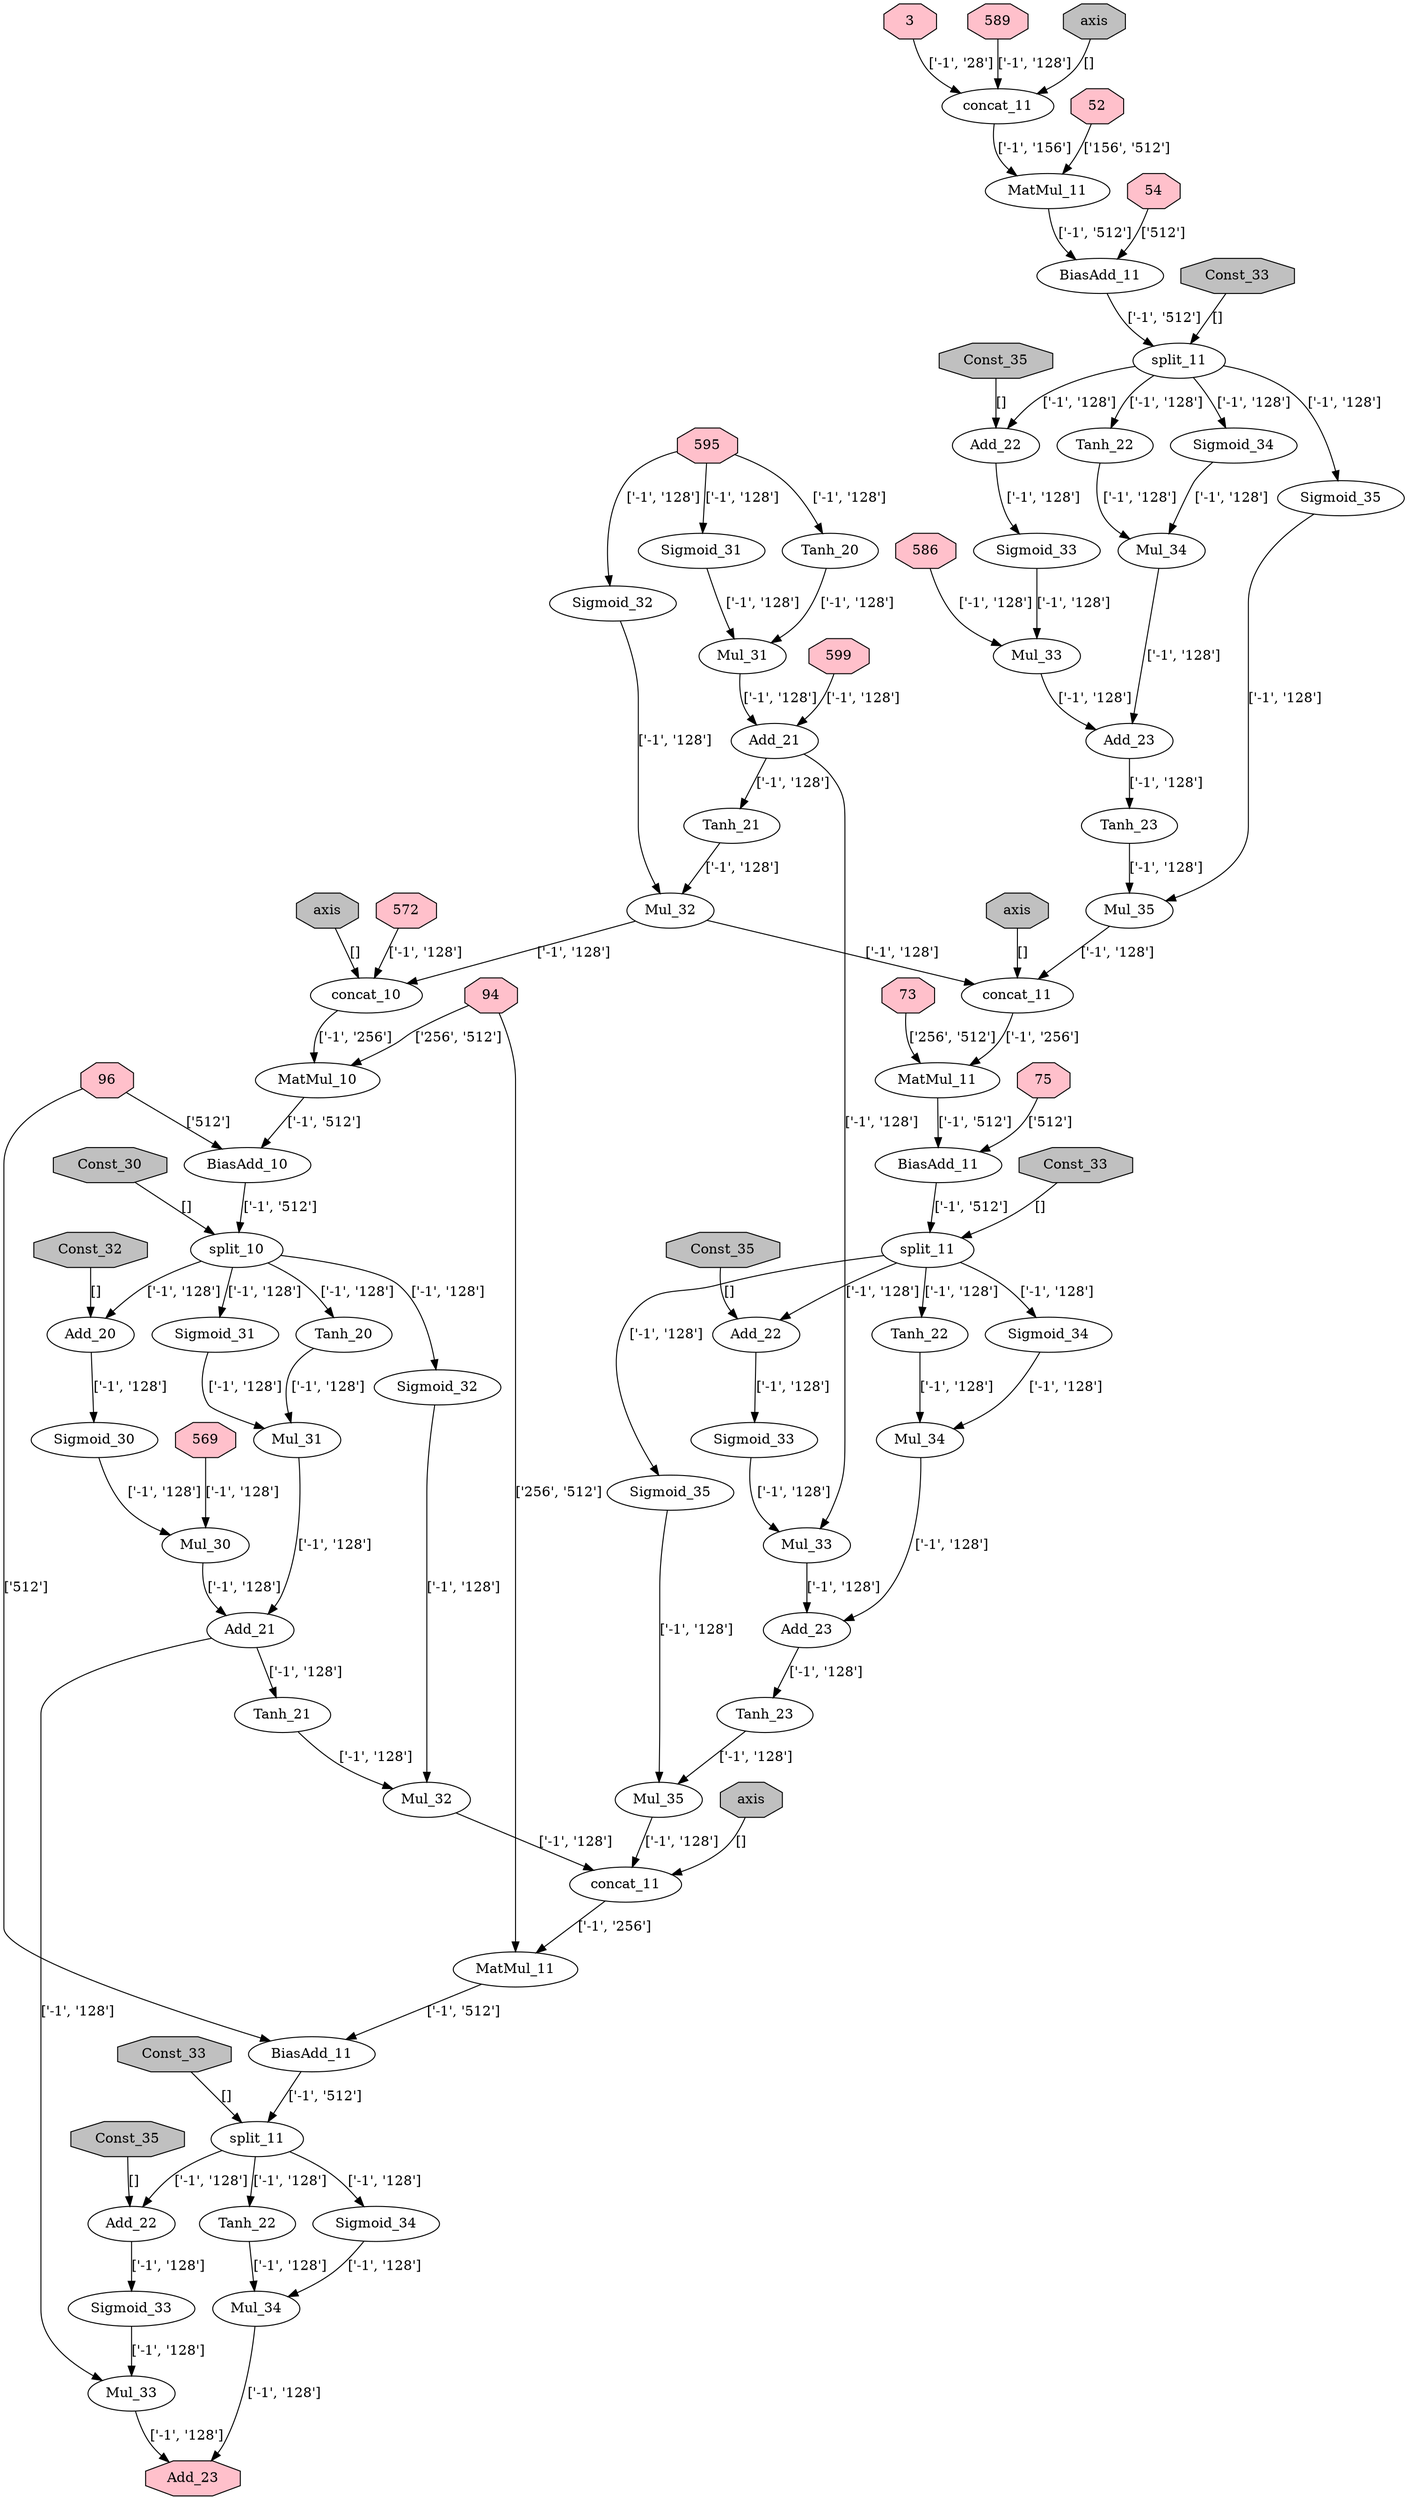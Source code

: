 strict digraph  {
	node [label="\N"];
	640	 [label=Mul_35,
		name="rnn/rnn/multi_rnn_cell/cell_0/basic_lstm_cell/Mul_35"];
	643	 [label=concat_11,
		name="rnn/rnn/multi_rnn_cell/cell_1/basic_lstm_cell/concat_11"];
	640 -> 643	 [label="['-1', '128']"];
	641	 [fillcolor=grey,
		label=Const_33,
		name="rnn/rnn/multi_rnn_cell/cell_1/basic_lstm_cell/Const_33",
		shape=octagon,
		style=filled];
	646	 [label=split_11,
		name="rnn/rnn/multi_rnn_cell/cell_1/basic_lstm_cell/split_11"];
	641 -> 646	 [label="[]"];
	642	 [fillcolor=grey,
		label=axis,
		name="rnn/rnn/multi_rnn_cell/cell_1/basic_lstm_cell/concat_11/axis",
		shape=octagon,
		style=filled];
	642 -> 643	 [label="[]"];
	3	 [fillcolor=pink,
		shape=octagon,
		style=filled];
	626	 [label=concat_11,
		name="rnn/rnn/multi_rnn_cell/cell_0/basic_lstm_cell/concat_11"];
	3 -> 626	 [label="['-1', '28']"];
	644	 [label=MatMul_11,
		name="rnn/rnn/multi_rnn_cell/cell_1/basic_lstm_cell/MatMul_11"];
	645	 [label=BiasAdd_11,
		name="rnn/rnn/multi_rnn_cell/cell_1/basic_lstm_cell/BiasAdd_11"];
	644 -> 645	 [label="['-1', '512']"];
	645 -> 646	 [label="['-1', '512']"];
	648	 [label=Add_22,
		name="rnn/rnn/multi_rnn_cell/cell_1/basic_lstm_cell/Add_22"];
	646 -> 648	 [label="['-1', '128']"];
	651	 [label=Sigmoid_34,
		name="rnn/rnn/multi_rnn_cell/cell_1/basic_lstm_cell/Sigmoid_34"];
	646 -> 651	 [label="['-1', '128']"];
	652	 [label=Tanh_22,
		name="rnn/rnn/multi_rnn_cell/cell_1/basic_lstm_cell/Tanh_22"];
	646 -> 652	 [label="['-1', '128']"];
	656	 [label=Sigmoid_35,
		name="rnn/rnn/multi_rnn_cell/cell_1/basic_lstm_cell/Sigmoid_35"];
	646 -> 656	 [label="['-1', '128']"];
	647	 [fillcolor=grey,
		label=Const_35,
		name="rnn/rnn/multi_rnn_cell/cell_1/basic_lstm_cell/Const_35",
		shape=octagon,
		style=filled];
	647 -> 648	 [label="[]"];
	649	 [label=Sigmoid_33,
		name="rnn/rnn/multi_rnn_cell/cell_1/basic_lstm_cell/Sigmoid_33"];
	648 -> 649	 [label="['-1', '128']"];
	650	 [label=Mul_33,
		name="rnn/rnn/multi_rnn_cell/cell_1/basic_lstm_cell/Mul_33"];
	649 -> 650	 [label="['-1', '128']"];
	654	 [label=Add_23,
		name="rnn/rnn/multi_rnn_cell/cell_1/basic_lstm_cell/Add_23"];
	650 -> 654	 [label="['-1', '128']"];
	653	 [label=Mul_34,
		name="rnn/rnn/multi_rnn_cell/cell_1/basic_lstm_cell/Mul_34"];
	651 -> 653	 [label="['-1', '128']"];
	652 -> 653	 [label="['-1', '128']"];
	653 -> 654	 [label="['-1', '128']"];
	655	 [label=Tanh_23,
		name="rnn/rnn/multi_rnn_cell/cell_1/basic_lstm_cell/Tanh_23"];
	654 -> 655	 [label="['-1', '128']"];
	657	 [label=Mul_35,
		name="rnn/rnn/multi_rnn_cell/cell_1/basic_lstm_cell/Mul_35"];
	655 -> 657	 [label="['-1', '128']"];
	656 -> 657	 [label="['-1', '128']"];
	660	 [label=concat_11,
		name="rnn/rnn/multi_rnn_cell/cell_2/basic_lstm_cell/concat_11"];
	657 -> 660	 [label="['-1', '128']"];
	658	 [fillcolor=grey,
		label=Const_33,
		name="rnn/rnn/multi_rnn_cell/cell_2/basic_lstm_cell/Const_33",
		shape=octagon,
		style=filled];
	663	 [label=split_11,
		name="rnn/rnn/multi_rnn_cell/cell_2/basic_lstm_cell/split_11"];
	658 -> 663	 [label="[]"];
	643 -> 644	 [label="['-1', '256']"];
	661	 [label=MatMul_11,
		name="rnn/rnn/multi_rnn_cell/cell_2/basic_lstm_cell/MatMul_11"];
	660 -> 661	 [label="['-1', '256']"];
	662	 [label=BiasAdd_11,
		name="rnn/rnn/multi_rnn_cell/cell_2/basic_lstm_cell/BiasAdd_11"];
	661 -> 662	 [label="['-1', '512']"];
	662 -> 663	 [label="['-1', '512']"];
	665	 [label=Add_22,
		name="rnn/rnn/multi_rnn_cell/cell_2/basic_lstm_cell/Add_22"];
	663 -> 665	 [label="['-1', '128']"];
	668	 [label=Sigmoid_34,
		name="rnn/rnn/multi_rnn_cell/cell_2/basic_lstm_cell/Sigmoid_34"];
	663 -> 668	 [label="['-1', '128']"];
	669	 [label=Tanh_22,
		name="rnn/rnn/multi_rnn_cell/cell_2/basic_lstm_cell/Tanh_22"];
	663 -> 669	 [label="['-1', '128']"];
	664	 [fillcolor=grey,
		label=Const_35,
		name="rnn/rnn/multi_rnn_cell/cell_2/basic_lstm_cell/Const_35",
		shape=octagon,
		style=filled];
	664 -> 665	 [label="[]"];
	666	 [label=Sigmoid_33,
		name="rnn/rnn/multi_rnn_cell/cell_2/basic_lstm_cell/Sigmoid_33"];
	665 -> 666	 [label="['-1', '128']"];
	667	 [label=Mul_33,
		name="rnn/rnn/multi_rnn_cell/cell_2/basic_lstm_cell/Mul_33"];
	666 -> 667	 [label="['-1', '128']"];
	671	 [fillcolor=pink,
		label=Add_23,
		name="rnn/rnn/multi_rnn_cell/cell_2/basic_lstm_cell/Add_23",
		shape=octagon,
		style=filled];
	667 -> 671	 [label="['-1', '128']"];
	670	 [label=Mul_34,
		name="rnn/rnn/multi_rnn_cell/cell_2/basic_lstm_cell/Mul_34"];
	668 -> 670	 [label="['-1', '128']"];
	669 -> 670	 [label="['-1', '128']"];
	670 -> 671	 [label="['-1', '128']"];
	52	 [fillcolor=pink,
		shape=octagon,
		style=filled];
	627	 [label=MatMul_11,
		name="rnn/rnn/multi_rnn_cell/cell_0/basic_lstm_cell/MatMul_11"];
	52 -> 627	 [label="['156', '512']"];
	606	 [label=Mul_32,
		name="rnn/rnn/multi_rnn_cell/cell_1/basic_lstm_cell/Mul_32"];
	606 -> 643	 [label="['-1', '128']"];
	609	 [label=concat_10,
		name="rnn/rnn/multi_rnn_cell/cell_2/basic_lstm_cell/concat_10"];
	606 -> 609	 [label="['-1', '128']"];
	54	 [fillcolor=pink,
		shape=octagon,
		style=filled];
	628	 [label=BiasAdd_11,
		name="rnn/rnn/multi_rnn_cell/cell_0/basic_lstm_cell/BiasAdd_11"];
	54 -> 628	 [label="['512']"];
	569	 [fillcolor=pink,
		shape=octagon,
		style=filled];
	616	 [label=Mul_30,
		name="rnn/rnn/multi_rnn_cell/cell_2/basic_lstm_cell/Mul_30"];
	569 -> 616	 [label="['-1', '128']"];
	572	 [fillcolor=pink,
		shape=octagon,
		style=filled];
	572 -> 609	 [label="['-1', '128']"];
	608	 [fillcolor=grey,
		label=axis,
		name="rnn/rnn/multi_rnn_cell/cell_2/basic_lstm_cell/concat_10/axis",
		shape=octagon,
		style=filled];
	608 -> 609	 [label="[]"];
	73	 [fillcolor=pink,
		shape=octagon,
		style=filled];
	73 -> 644	 [label="['256', '512']"];
	586	 [fillcolor=pink,
		shape=octagon,
		style=filled];
	633	 [label=Mul_33,
		name="rnn/rnn/multi_rnn_cell/cell_0/basic_lstm_cell/Mul_33"];
	586 -> 633	 [label="['-1', '128']"];
	75	 [fillcolor=pink,
		shape=octagon,
		style=filled];
	75 -> 645	 [label="['512']"];
	589	 [fillcolor=pink,
		shape=octagon,
		style=filled];
	589 -> 626	 [label="['-1', '128']"];
	595	 [fillcolor=pink,
		shape=octagon,
		style=filled];
	600	 [label=Sigmoid_31,
		name="rnn/rnn/multi_rnn_cell/cell_1/basic_lstm_cell/Sigmoid_31"];
	595 -> 600	 [label="['-1', '128']"];
	601	 [label=Tanh_20,
		name="rnn/rnn/multi_rnn_cell/cell_1/basic_lstm_cell/Tanh_20"];
	595 -> 601	 [label="['-1', '128']"];
	605	 [label=Sigmoid_32,
		name="rnn/rnn/multi_rnn_cell/cell_1/basic_lstm_cell/Sigmoid_32"];
	595 -> 605	 [label="['-1', '128']"];
	659	 [fillcolor=grey,
		label=axis,
		name="rnn/rnn/multi_rnn_cell/cell_2/basic_lstm_cell/concat_11/axis",
		shape=octagon,
		style=filled];
	659 -> 660	 [label="[]"];
	599	 [fillcolor=pink,
		shape=octagon,
		style=filled];
	603	 [label=Add_21,
		name="rnn/rnn/multi_rnn_cell/cell_1/basic_lstm_cell/Add_21"];
	599 -> 603	 [label="['-1', '128']"];
	602	 [label=Mul_31,
		name="rnn/rnn/multi_rnn_cell/cell_1/basic_lstm_cell/Mul_31"];
	600 -> 602	 [label="['-1', '128']"];
	601 -> 602	 [label="['-1', '128']"];
	602 -> 603	 [label="['-1', '128']"];
	603 -> 650	 [label="['-1', '128']"];
	604	 [label=Tanh_21,
		name="rnn/rnn/multi_rnn_cell/cell_1/basic_lstm_cell/Tanh_21"];
	603 -> 604	 [label="['-1', '128']"];
	604 -> 606	 [label="['-1', '128']"];
	605 -> 606	 [label="['-1', '128']"];
	94	 [fillcolor=pink,
		shape=octagon,
		style=filled];
	94 -> 661	 [label="['256', '512']"];
	610	 [label=MatMul_10,
		name="rnn/rnn/multi_rnn_cell/cell_2/basic_lstm_cell/MatMul_10"];
	94 -> 610	 [label="['256', '512']"];
	607	 [fillcolor=grey,
		label=Const_30,
		name="rnn/rnn/multi_rnn_cell/cell_2/basic_lstm_cell/Const_30",
		shape=octagon,
		style=filled];
	612	 [label=split_10,
		name="rnn/rnn/multi_rnn_cell/cell_2/basic_lstm_cell/split_10"];
	607 -> 612	 [label="[]"];
	96	 [fillcolor=pink,
		shape=octagon,
		style=filled];
	96 -> 662	 [label="['512']"];
	611	 [label=BiasAdd_10,
		name="rnn/rnn/multi_rnn_cell/cell_2/basic_lstm_cell/BiasAdd_10"];
	96 -> 611	 [label="['512']"];
	609 -> 610	 [label="['-1', '256']"];
	610 -> 611	 [label="['-1', '512']"];
	611 -> 612	 [label="['-1', '512']"];
	614	 [label=Add_20,
		name="rnn/rnn/multi_rnn_cell/cell_2/basic_lstm_cell/Add_20"];
	612 -> 614	 [label="['-1', '128']"];
	617	 [label=Sigmoid_31,
		name="rnn/rnn/multi_rnn_cell/cell_2/basic_lstm_cell/Sigmoid_31"];
	612 -> 617	 [label="['-1', '128']"];
	618	 [label=Tanh_20,
		name="rnn/rnn/multi_rnn_cell/cell_2/basic_lstm_cell/Tanh_20"];
	612 -> 618	 [label="['-1', '128']"];
	622	 [label=Sigmoid_32,
		name="rnn/rnn/multi_rnn_cell/cell_2/basic_lstm_cell/Sigmoid_32"];
	612 -> 622	 [label="['-1', '128']"];
	613	 [fillcolor=grey,
		label=Const_32,
		name="rnn/rnn/multi_rnn_cell/cell_2/basic_lstm_cell/Const_32",
		shape=octagon,
		style=filled];
	613 -> 614	 [label="[]"];
	615	 [label=Sigmoid_30,
		name="rnn/rnn/multi_rnn_cell/cell_2/basic_lstm_cell/Sigmoid_30"];
	614 -> 615	 [label="['-1', '128']"];
	615 -> 616	 [label="['-1', '128']"];
	620	 [label=Add_21,
		name="rnn/rnn/multi_rnn_cell/cell_2/basic_lstm_cell/Add_21"];
	616 -> 620	 [label="['-1', '128']"];
	619	 [label=Mul_31,
		name="rnn/rnn/multi_rnn_cell/cell_2/basic_lstm_cell/Mul_31"];
	617 -> 619	 [label="['-1', '128']"];
	618 -> 619	 [label="['-1', '128']"];
	619 -> 620	 [label="['-1', '128']"];
	620 -> 667	 [label="['-1', '128']"];
	621	 [label=Tanh_21,
		name="rnn/rnn/multi_rnn_cell/cell_2/basic_lstm_cell/Tanh_21"];
	620 -> 621	 [label="['-1', '128']"];
	623	 [label=Mul_32,
		name="rnn/rnn/multi_rnn_cell/cell_2/basic_lstm_cell/Mul_32"];
	621 -> 623	 [label="['-1', '128']"];
	622 -> 623	 [label="['-1', '128']"];
	623 -> 660	 [label="['-1', '128']"];
	624	 [fillcolor=grey,
		label=Const_33,
		name="rnn/rnn/multi_rnn_cell/cell_0/basic_lstm_cell/Const_33",
		shape=octagon,
		style=filled];
	629	 [label=split_11,
		name="rnn/rnn/multi_rnn_cell/cell_0/basic_lstm_cell/split_11"];
	624 -> 629	 [label="[]"];
	625	 [fillcolor=grey,
		label=axis,
		name="rnn/rnn/multi_rnn_cell/cell_0/basic_lstm_cell/concat_11/axis",
		shape=octagon,
		style=filled];
	625 -> 626	 [label="[]"];
	626 -> 627	 [label="['-1', '156']"];
	627 -> 628	 [label="['-1', '512']"];
	628 -> 629	 [label="['-1', '512']"];
	631	 [label=Add_22,
		name="rnn/rnn/multi_rnn_cell/cell_0/basic_lstm_cell/Add_22"];
	629 -> 631	 [label="['-1', '128']"];
	634	 [label=Sigmoid_34,
		name="rnn/rnn/multi_rnn_cell/cell_0/basic_lstm_cell/Sigmoid_34"];
	629 -> 634	 [label="['-1', '128']"];
	635	 [label=Tanh_22,
		name="rnn/rnn/multi_rnn_cell/cell_0/basic_lstm_cell/Tanh_22"];
	629 -> 635	 [label="['-1', '128']"];
	639	 [label=Sigmoid_35,
		name="rnn/rnn/multi_rnn_cell/cell_0/basic_lstm_cell/Sigmoid_35"];
	629 -> 639	 [label="['-1', '128']"];
	630	 [fillcolor=grey,
		label=Const_35,
		name="rnn/rnn/multi_rnn_cell/cell_0/basic_lstm_cell/Const_35",
		shape=octagon,
		style=filled];
	630 -> 631	 [label="[]"];
	632	 [label=Sigmoid_33,
		name="rnn/rnn/multi_rnn_cell/cell_0/basic_lstm_cell/Sigmoid_33"];
	631 -> 632	 [label="['-1', '128']"];
	632 -> 633	 [label="['-1', '128']"];
	637	 [label=Add_23,
		name="rnn/rnn/multi_rnn_cell/cell_0/basic_lstm_cell/Add_23"];
	633 -> 637	 [label="['-1', '128']"];
	636	 [label=Mul_34,
		name="rnn/rnn/multi_rnn_cell/cell_0/basic_lstm_cell/Mul_34"];
	634 -> 636	 [label="['-1', '128']"];
	635 -> 636	 [label="['-1', '128']"];
	636 -> 637	 [label="['-1', '128']"];
	638	 [label=Tanh_23,
		name="rnn/rnn/multi_rnn_cell/cell_0/basic_lstm_cell/Tanh_23"];
	637 -> 638	 [label="['-1', '128']"];
	638 -> 640	 [label="['-1', '128']"];
	639 -> 640	 [label="['-1', '128']"];
}
